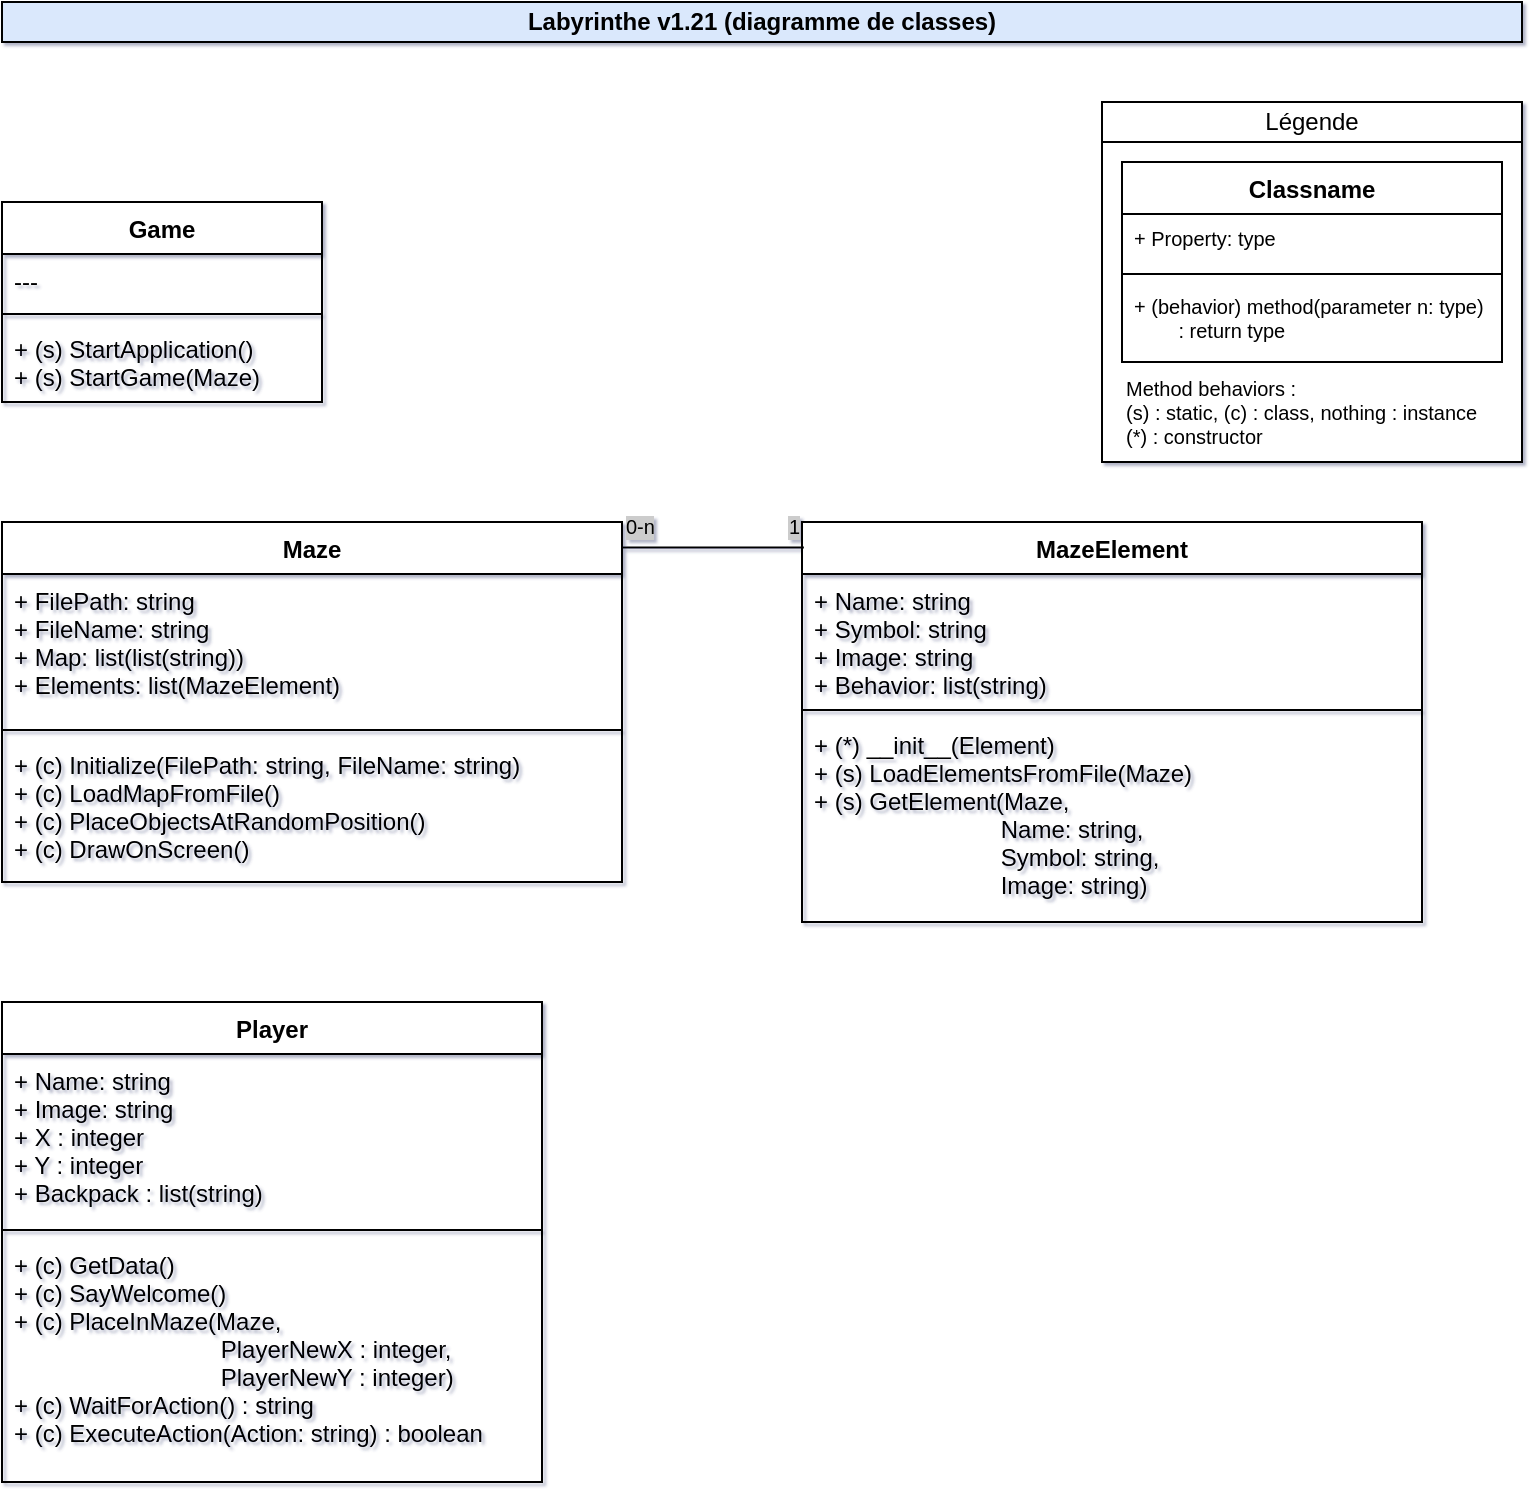 <mxfile version="12.3.2" type="device" pages="1"><diagram id="22BCVVgQXOt4xU70KWVe" name="Page-1"><mxGraphModel dx="677" dy="391" grid="1" gridSize="10" guides="1" tooltips="1" connect="1" arrows="1" fold="1" page="1" pageScale="1" pageWidth="827" pageHeight="1169" math="0" shadow="1"><root><mxCell id="0"/><mxCell id="1" parent="0"/><mxCell id="TJeggRest-hVpRtpfZT9-61" value="Labyrinthe v1.21 (diagramme de classes)" style="text;html=1;strokeColor=#000000;fillColor=#dae8fc;align=center;verticalAlign=middle;whiteSpace=wrap;rounded=0;fontStyle=1" parent="1" vertex="1"><mxGeometry x="40" y="20" width="760" height="20" as="geometry"/></mxCell><mxCell id="NmVtRfvFkWsYdf-AaAVa-1" value="Game" style="swimlane;fontStyle=1;align=center;verticalAlign=top;childLayout=stackLayout;horizontal=1;startSize=26;horizontalStack=0;resizeParent=1;resizeParentMax=0;resizeLast=0;collapsible=1;marginBottom=0;" vertex="1" parent="1"><mxGeometry x="40" y="120" width="160" height="100" as="geometry"><mxRectangle x="40" y="120" width="100" height="26" as="alternateBounds"/></mxGeometry></mxCell><mxCell id="NmVtRfvFkWsYdf-AaAVa-2" value="---" style="text;strokeColor=none;fillColor=none;align=left;verticalAlign=top;spacingLeft=4;spacingRight=4;overflow=hidden;rotatable=0;points=[[0,0.5],[1,0.5]];portConstraint=eastwest;" vertex="1" parent="NmVtRfvFkWsYdf-AaAVa-1"><mxGeometry y="26" width="160" height="26" as="geometry"/></mxCell><mxCell id="NmVtRfvFkWsYdf-AaAVa-3" value="" style="line;strokeWidth=1;fillColor=none;align=left;verticalAlign=middle;spacingTop=-1;spacingLeft=3;spacingRight=3;rotatable=0;labelPosition=right;points=[];portConstraint=eastwest;" vertex="1" parent="NmVtRfvFkWsYdf-AaAVa-1"><mxGeometry y="52" width="160" height="8" as="geometry"/></mxCell><mxCell id="NmVtRfvFkWsYdf-AaAVa-4" value="+ (s) StartApplication()&#10;+ (s) StartGame(Maze)" style="text;strokeColor=none;fillColor=none;align=left;verticalAlign=top;spacingLeft=4;spacingRight=4;overflow=hidden;rotatable=0;points=[[0,0.5],[1,0.5]];portConstraint=eastwest;" vertex="1" parent="NmVtRfvFkWsYdf-AaAVa-1"><mxGeometry y="60" width="160" height="40" as="geometry"/></mxCell><mxCell id="NmVtRfvFkWsYdf-AaAVa-5" value="Maze" style="swimlane;fontStyle=1;align=center;verticalAlign=top;childLayout=stackLayout;horizontal=1;startSize=26;horizontalStack=0;resizeParent=1;resizeParentMax=0;resizeLast=0;collapsible=1;marginBottom=0;" vertex="1" parent="1"><mxGeometry x="40" y="280" width="310" height="180" as="geometry"/></mxCell><mxCell id="NmVtRfvFkWsYdf-AaAVa-6" value="+ FilePath: string&#10;+ FileName: string&#10;+ Map: list(list(string))&#10;+ Elements: list(MazeElement)" style="text;strokeColor=none;fillColor=none;align=left;verticalAlign=top;spacingLeft=4;spacingRight=4;overflow=hidden;rotatable=0;points=[[0,0.5],[1,0.5]];portConstraint=eastwest;" vertex="1" parent="NmVtRfvFkWsYdf-AaAVa-5"><mxGeometry y="26" width="310" height="74" as="geometry"/></mxCell><mxCell id="NmVtRfvFkWsYdf-AaAVa-7" value="" style="line;strokeWidth=1;fillColor=none;align=left;verticalAlign=middle;spacingTop=-1;spacingLeft=3;spacingRight=3;rotatable=0;labelPosition=right;points=[];portConstraint=eastwest;" vertex="1" parent="NmVtRfvFkWsYdf-AaAVa-5"><mxGeometry y="100" width="310" height="8" as="geometry"/></mxCell><mxCell id="NmVtRfvFkWsYdf-AaAVa-8" value="+ (c) Initialize(FilePath: string, FileName: string)&#10;+ (c) LoadMapFromFile()&#10;+ (c) PlaceObjectsAtRandomPosition()&#10;+ (c) DrawOnScreen()" style="text;strokeColor=none;fillColor=none;align=left;verticalAlign=top;spacingLeft=4;spacingRight=4;overflow=hidden;rotatable=0;points=[[0,0.5],[1,0.5]];portConstraint=eastwest;" vertex="1" parent="NmVtRfvFkWsYdf-AaAVa-5"><mxGeometry y="108" width="310" height="72" as="geometry"/></mxCell><mxCell id="NmVtRfvFkWsYdf-AaAVa-10" value="" style="rounded=0;whiteSpace=wrap;html=1;strokeColor=#000000;" vertex="1" parent="1"><mxGeometry x="590" y="70" width="210" height="180" as="geometry"/></mxCell><mxCell id="NmVtRfvFkWsYdf-AaAVa-15" value="Légende" style="rounded=0;whiteSpace=wrap;html=1;strokeColor=#000000;" vertex="1" parent="1"><mxGeometry x="590" y="70" width="210" height="20" as="geometry"/></mxCell><mxCell id="NmVtRfvFkWsYdf-AaAVa-18" value="Classname" style="swimlane;fontStyle=1;align=center;verticalAlign=top;childLayout=stackLayout;horizontal=1;startSize=26;horizontalStack=0;resizeParent=1;resizeParentMax=0;resizeLast=0;collapsible=1;marginBottom=0;fontSize=12;" vertex="1" parent="1"><mxGeometry x="600" y="100" width="190" height="100" as="geometry"/></mxCell><mxCell id="NmVtRfvFkWsYdf-AaAVa-19" value="+ Property: type" style="text;strokeColor=none;fillColor=none;align=left;verticalAlign=top;spacingLeft=4;spacingRight=4;overflow=hidden;rotatable=0;points=[[0,0.5],[1,0.5]];portConstraint=eastwest;fontSize=10;" vertex="1" parent="NmVtRfvFkWsYdf-AaAVa-18"><mxGeometry y="26" width="190" height="26" as="geometry"/></mxCell><mxCell id="NmVtRfvFkWsYdf-AaAVa-20" value="" style="line;strokeWidth=1;fillColor=none;align=left;verticalAlign=middle;spacingTop=-1;spacingLeft=3;spacingRight=3;rotatable=0;labelPosition=right;points=[];portConstraint=eastwest;" vertex="1" parent="NmVtRfvFkWsYdf-AaAVa-18"><mxGeometry y="52" width="190" height="8" as="geometry"/></mxCell><mxCell id="NmVtRfvFkWsYdf-AaAVa-21" value="+ (behavior) method(parameter n: type)&#10;        : return type" style="text;strokeColor=none;fillColor=none;align=left;verticalAlign=top;spacingLeft=4;spacingRight=4;overflow=hidden;rotatable=0;points=[[0,0.5],[1,0.5]];portConstraint=eastwest;fontSize=10;" vertex="1" parent="NmVtRfvFkWsYdf-AaAVa-18"><mxGeometry y="60" width="190" height="40" as="geometry"/></mxCell><mxCell id="NmVtRfvFkWsYdf-AaAVa-22" value="Method behaviors :&lt;br&gt;(s) : static, (c) : class, nothing : instance&lt;br&gt;(*) : constructor" style="text;html=1;strokeColor=none;fillColor=none;align=left;verticalAlign=middle;whiteSpace=wrap;rounded=0;fontSize=10;" vertex="1" parent="1"><mxGeometry x="600" y="210" width="190" height="30" as="geometry"/></mxCell><mxCell id="NmVtRfvFkWsYdf-AaAVa-23" value="MazeElement" style="swimlane;fontStyle=1;align=center;verticalAlign=top;childLayout=stackLayout;horizontal=1;startSize=26;horizontalStack=0;resizeParent=1;resizeParentMax=0;resizeLast=0;collapsible=1;marginBottom=0;" vertex="1" parent="1"><mxGeometry x="440" y="280" width="310" height="200" as="geometry"/></mxCell><mxCell id="NmVtRfvFkWsYdf-AaAVa-24" value="+ Name: string&#10;+ Symbol: string&#10;+ Image: string&#10;+ Behavior: list(string)" style="text;strokeColor=none;fillColor=none;align=left;verticalAlign=top;spacingLeft=4;spacingRight=4;overflow=hidden;rotatable=0;points=[[0,0.5],[1,0.5]];portConstraint=eastwest;" vertex="1" parent="NmVtRfvFkWsYdf-AaAVa-23"><mxGeometry y="26" width="310" height="64" as="geometry"/></mxCell><mxCell id="NmVtRfvFkWsYdf-AaAVa-25" value="" style="line;strokeWidth=1;fillColor=none;align=left;verticalAlign=middle;spacingTop=-1;spacingLeft=3;spacingRight=3;rotatable=0;labelPosition=right;points=[];portConstraint=eastwest;" vertex="1" parent="NmVtRfvFkWsYdf-AaAVa-23"><mxGeometry y="90" width="310" height="8" as="geometry"/></mxCell><mxCell id="NmVtRfvFkWsYdf-AaAVa-26" value="+ (*) __init__(Element)&#10;+ (s) LoadElementsFromFile(Maze)&#10;+ (s) GetElement(Maze, &#10;                            Name: string, &#10;                            Symbol: string, &#10;                            Image: string)" style="text;strokeColor=none;fillColor=none;align=left;verticalAlign=top;spacingLeft=4;spacingRight=4;overflow=hidden;rotatable=0;points=[[0,0.5],[1,0.5]];portConstraint=eastwest;" vertex="1" parent="NmVtRfvFkWsYdf-AaAVa-23"><mxGeometry y="98" width="310" height="102" as="geometry"/></mxCell><mxCell id="NmVtRfvFkWsYdf-AaAVa-27" value="Player" style="swimlane;fontStyle=1;align=center;verticalAlign=top;childLayout=stackLayout;horizontal=1;startSize=26;horizontalStack=0;resizeParent=1;resizeParentMax=0;resizeLast=0;collapsible=1;marginBottom=0;" vertex="1" parent="1"><mxGeometry x="40" y="520" width="270" height="240" as="geometry"><mxRectangle x="40" y="120" width="100" height="26" as="alternateBounds"/></mxGeometry></mxCell><mxCell id="NmVtRfvFkWsYdf-AaAVa-28" value="+ Name: string&#10;+ Image: string&#10;+ X : integer&#10;+ Y : integer&#10;+ Backpack : list(string)" style="text;strokeColor=none;fillColor=none;align=left;verticalAlign=top;spacingLeft=4;spacingRight=4;overflow=hidden;rotatable=0;points=[[0,0.5],[1,0.5]];portConstraint=eastwest;" vertex="1" parent="NmVtRfvFkWsYdf-AaAVa-27"><mxGeometry y="26" width="270" height="84" as="geometry"/></mxCell><mxCell id="NmVtRfvFkWsYdf-AaAVa-29" value="" style="line;strokeWidth=1;fillColor=none;align=left;verticalAlign=middle;spacingTop=-1;spacingLeft=3;spacingRight=3;rotatable=0;labelPosition=right;points=[];portConstraint=eastwest;" vertex="1" parent="NmVtRfvFkWsYdf-AaAVa-27"><mxGeometry y="110" width="270" height="8" as="geometry"/></mxCell><mxCell id="NmVtRfvFkWsYdf-AaAVa-30" value="+ (c) GetData()&#10;+ (c) SayWelcome()&#10;+ (c) PlaceInMaze(Maze,&#10;                               PlayerNewX : integer,&#10;                               PlayerNewY : integer)&#10;+ (c) WaitForAction() : string&#10;+ (c) ExecuteAction(Action: string) : boolean&#10;" style="text;strokeColor=none;fillColor=none;align=left;verticalAlign=top;spacingLeft=4;spacingRight=4;overflow=hidden;rotatable=0;points=[[0,0.5],[1,0.5]];portConstraint=eastwest;" vertex="1" parent="NmVtRfvFkWsYdf-AaAVa-27"><mxGeometry y="118" width="270" height="122" as="geometry"/></mxCell><mxCell id="NmVtRfvFkWsYdf-AaAVa-31" value="" style="endArrow=none;html=1;endSize=12;startArrow=none;startSize=14;startFill=0;edgeStyle=orthogonalEdgeStyle;fontSize=10;exitX=0.003;exitY=0.064;exitDx=0;exitDy=0;exitPerimeter=0;entryX=1;entryY=0.071;entryDx=0;entryDy=0;entryPerimeter=0;endFill=0;" edge="1" parent="1" source="NmVtRfvFkWsYdf-AaAVa-23" target="NmVtRfvFkWsYdf-AaAVa-5"><mxGeometry relative="1" as="geometry"><mxPoint x="380" y="530" as="sourcePoint"/><mxPoint x="540" y="530" as="targetPoint"/></mxGeometry></mxCell><mxCell id="NmVtRfvFkWsYdf-AaAVa-32" value="0-n" style="resizable=0;html=1;align=left;verticalAlign=top;labelBackgroundColor=#CCCCCC;fontSize=10;labelBorderColor=none;spacingLeft=0;spacing=2;" connectable="0" vertex="1" parent="NmVtRfvFkWsYdf-AaAVa-31"><mxGeometry x="-1" relative="1" as="geometry"><mxPoint x="-91" y="-23" as="offset"/></mxGeometry></mxCell><mxCell id="NmVtRfvFkWsYdf-AaAVa-33" value="1" style="resizable=0;html=1;align=right;verticalAlign=top;labelBackgroundColor=#CCCCCC;fontSize=10;labelBorderColor=none;" connectable="0" vertex="1" parent="NmVtRfvFkWsYdf-AaAVa-31"><mxGeometry x="1" relative="1" as="geometry"><mxPoint x="90" y="-23" as="offset"/></mxGeometry></mxCell></root></mxGraphModel></diagram></mxfile>